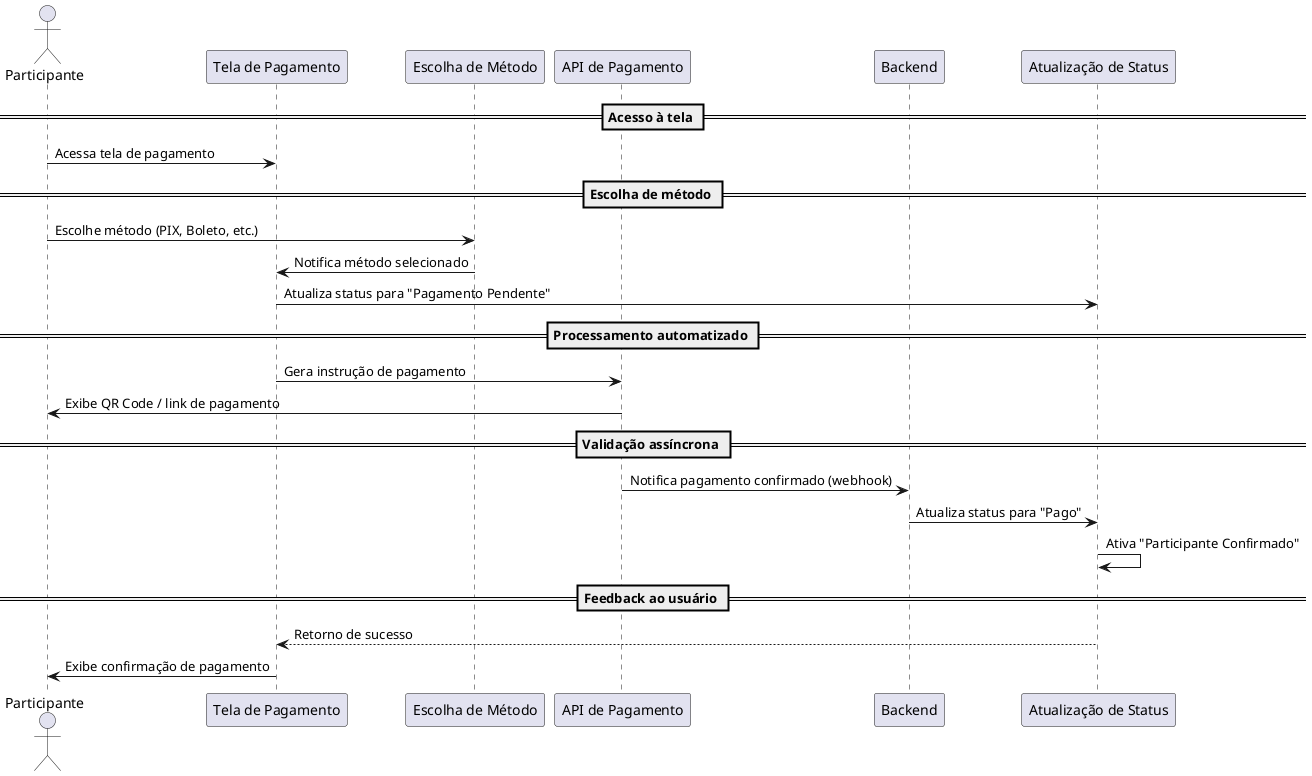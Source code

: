 @startuml name "Processo de Pagamento Automatizado"
actor Participante
participant "Tela de Pagamento" as Pagamento
participant "Escolha de Método" as Metodo
participant "API de Pagamento" as PagamentoAPI
participant "Backend" as Backend
participant "Atualização de Status" as Status

== Acesso à tela ==
Participante -> Pagamento : Acessa tela de pagamento

== Escolha de método ==
Participante -> Metodo : Escolhe método (PIX, Boleto, etc.)
Metodo -> Pagamento : Notifica método selecionado
Pagamento -> Status : Atualiza status para "Pagamento Pendente"

== Processamento automatizado ==
Pagamento -> PagamentoAPI : Gera instrução de pagamento
PagamentoAPI -> Participante : Exibe QR Code / link de pagamento

== Validação assíncrona ==
PagamentoAPI -> Backend : Notifica pagamento confirmado (webhook)
Backend -> Status : Atualiza status para "Pago"
Status -> Status : Ativa "Participante Confirmado"

== Feedback ao usuário ==
Status --> Pagamento : Retorno de sucesso
Pagamento -> Participante : Exibe confirmação de pagamento
@enduml
